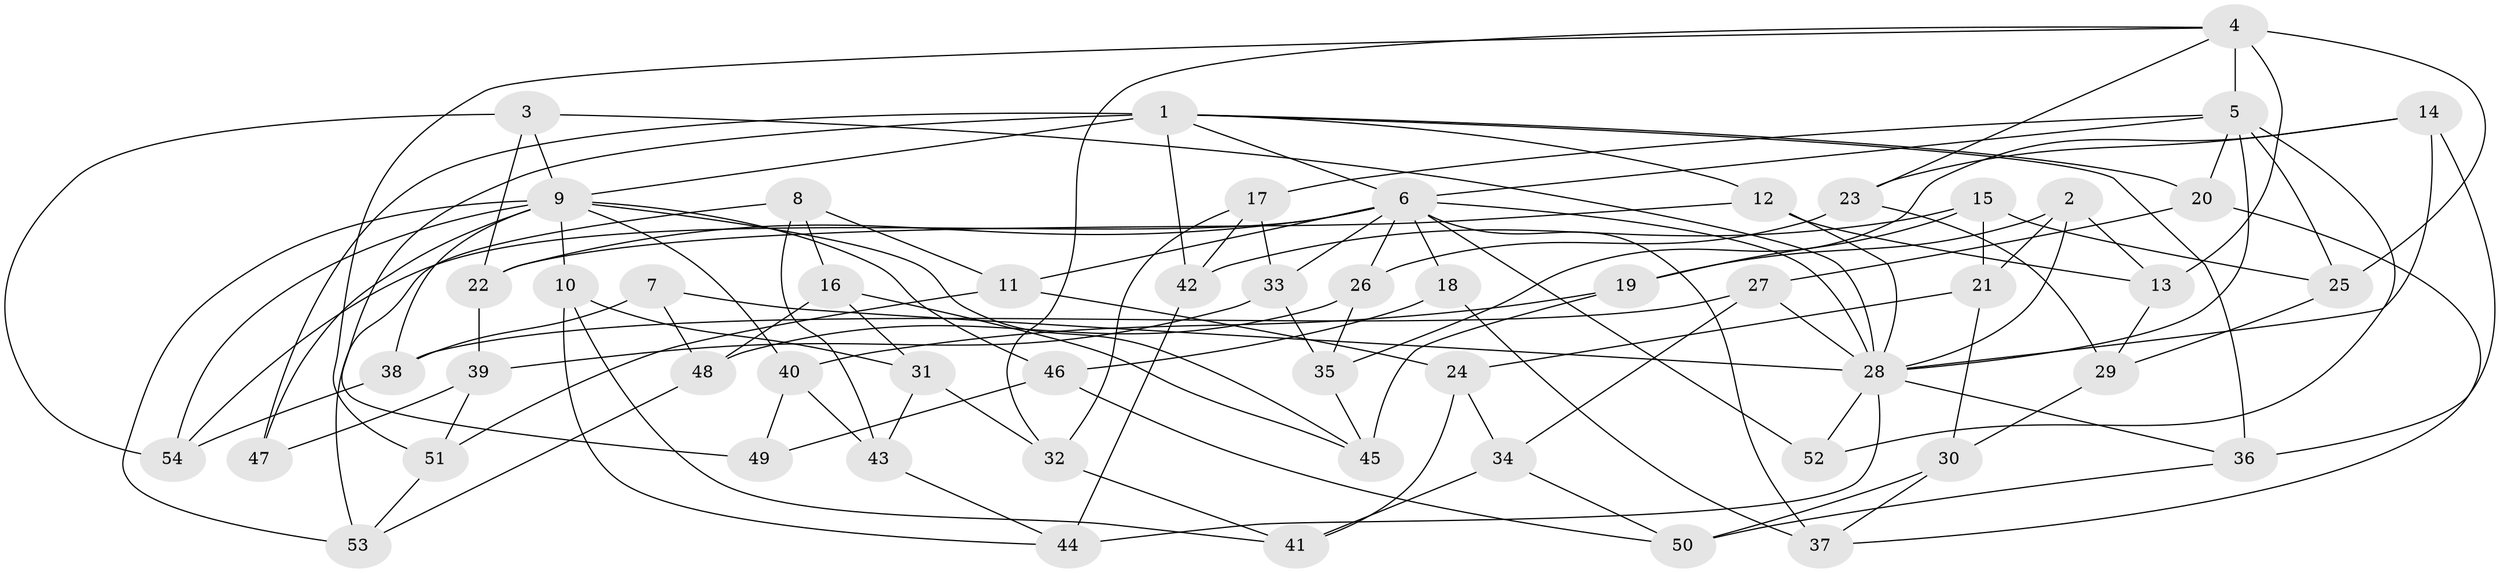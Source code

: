 // original degree distribution, {4: 1.0}
// Generated by graph-tools (version 1.1) at 2025/54/03/04/25 22:54:03]
// undirected, 54 vertices, 120 edges
graph export_dot {
  node [color=gray90,style=filled];
  1;
  2;
  3;
  4;
  5;
  6;
  7;
  8;
  9;
  10;
  11;
  12;
  13;
  14;
  15;
  16;
  17;
  18;
  19;
  20;
  21;
  22;
  23;
  24;
  25;
  26;
  27;
  28;
  29;
  30;
  31;
  32;
  33;
  34;
  35;
  36;
  37;
  38;
  39;
  40;
  41;
  42;
  43;
  44;
  45;
  46;
  47;
  48;
  49;
  50;
  51;
  52;
  53;
  54;
  1 -- 6 [weight=1.0];
  1 -- 9 [weight=1.0];
  1 -- 12 [weight=1.0];
  1 -- 20 [weight=1.0];
  1 -- 36 [weight=1.0];
  1 -- 42 [weight=1.0];
  1 -- 47 [weight=2.0];
  1 -- 49 [weight=2.0];
  2 -- 13 [weight=1.0];
  2 -- 19 [weight=1.0];
  2 -- 21 [weight=1.0];
  2 -- 28 [weight=1.0];
  3 -- 9 [weight=1.0];
  3 -- 22 [weight=1.0];
  3 -- 28 [weight=1.0];
  3 -- 54 [weight=1.0];
  4 -- 5 [weight=3.0];
  4 -- 13 [weight=1.0];
  4 -- 23 [weight=1.0];
  4 -- 25 [weight=1.0];
  4 -- 32 [weight=1.0];
  4 -- 51 [weight=1.0];
  5 -- 6 [weight=1.0];
  5 -- 17 [weight=1.0];
  5 -- 20 [weight=1.0];
  5 -- 25 [weight=1.0];
  5 -- 28 [weight=1.0];
  5 -- 52 [weight=2.0];
  6 -- 11 [weight=1.0];
  6 -- 18 [weight=2.0];
  6 -- 22 [weight=1.0];
  6 -- 26 [weight=1.0];
  6 -- 28 [weight=1.0];
  6 -- 33 [weight=1.0];
  6 -- 37 [weight=1.0];
  6 -- 52 [weight=1.0];
  6 -- 54 [weight=1.0];
  7 -- 28 [weight=2.0];
  7 -- 38 [weight=1.0];
  7 -- 48 [weight=1.0];
  8 -- 11 [weight=1.0];
  8 -- 16 [weight=1.0];
  8 -- 43 [weight=1.0];
  8 -- 53 [weight=1.0];
  9 -- 10 [weight=1.0];
  9 -- 38 [weight=1.0];
  9 -- 40 [weight=1.0];
  9 -- 45 [weight=1.0];
  9 -- 46 [weight=1.0];
  9 -- 47 [weight=1.0];
  9 -- 53 [weight=1.0];
  9 -- 54 [weight=1.0];
  10 -- 31 [weight=1.0];
  10 -- 41 [weight=1.0];
  10 -- 44 [weight=1.0];
  11 -- 24 [weight=1.0];
  11 -- 51 [weight=1.0];
  12 -- 13 [weight=1.0];
  12 -- 22 [weight=1.0];
  12 -- 28 [weight=1.0];
  13 -- 29 [weight=1.0];
  14 -- 23 [weight=1.0];
  14 -- 28 [weight=1.0];
  14 -- 35 [weight=1.0];
  14 -- 36 [weight=1.0];
  15 -- 19 [weight=1.0];
  15 -- 21 [weight=1.0];
  15 -- 25 [weight=1.0];
  15 -- 42 [weight=1.0];
  16 -- 31 [weight=1.0];
  16 -- 45 [weight=1.0];
  16 -- 48 [weight=1.0];
  17 -- 32 [weight=1.0];
  17 -- 33 [weight=1.0];
  17 -- 42 [weight=1.0];
  18 -- 37 [weight=1.0];
  18 -- 46 [weight=1.0];
  19 -- 40 [weight=1.0];
  19 -- 45 [weight=1.0];
  20 -- 27 [weight=1.0];
  20 -- 37 [weight=1.0];
  21 -- 24 [weight=1.0];
  21 -- 30 [weight=1.0];
  22 -- 39 [weight=1.0];
  23 -- 26 [weight=1.0];
  23 -- 29 [weight=1.0];
  24 -- 34 [weight=1.0];
  24 -- 41 [weight=1.0];
  25 -- 29 [weight=1.0];
  26 -- 35 [weight=1.0];
  26 -- 48 [weight=1.0];
  27 -- 28 [weight=1.0];
  27 -- 34 [weight=1.0];
  27 -- 38 [weight=1.0];
  28 -- 36 [weight=1.0];
  28 -- 44 [weight=1.0];
  28 -- 52 [weight=1.0];
  29 -- 30 [weight=1.0];
  30 -- 37 [weight=1.0];
  30 -- 50 [weight=1.0];
  31 -- 32 [weight=1.0];
  31 -- 43 [weight=1.0];
  32 -- 41 [weight=1.0];
  33 -- 35 [weight=1.0];
  33 -- 39 [weight=1.0];
  34 -- 41 [weight=1.0];
  34 -- 50 [weight=1.0];
  35 -- 45 [weight=1.0];
  36 -- 50 [weight=1.0];
  38 -- 54 [weight=1.0];
  39 -- 47 [weight=1.0];
  39 -- 51 [weight=1.0];
  40 -- 43 [weight=1.0];
  40 -- 49 [weight=1.0];
  42 -- 44 [weight=1.0];
  43 -- 44 [weight=1.0];
  46 -- 49 [weight=1.0];
  46 -- 50 [weight=1.0];
  48 -- 53 [weight=1.0];
  51 -- 53 [weight=1.0];
}

